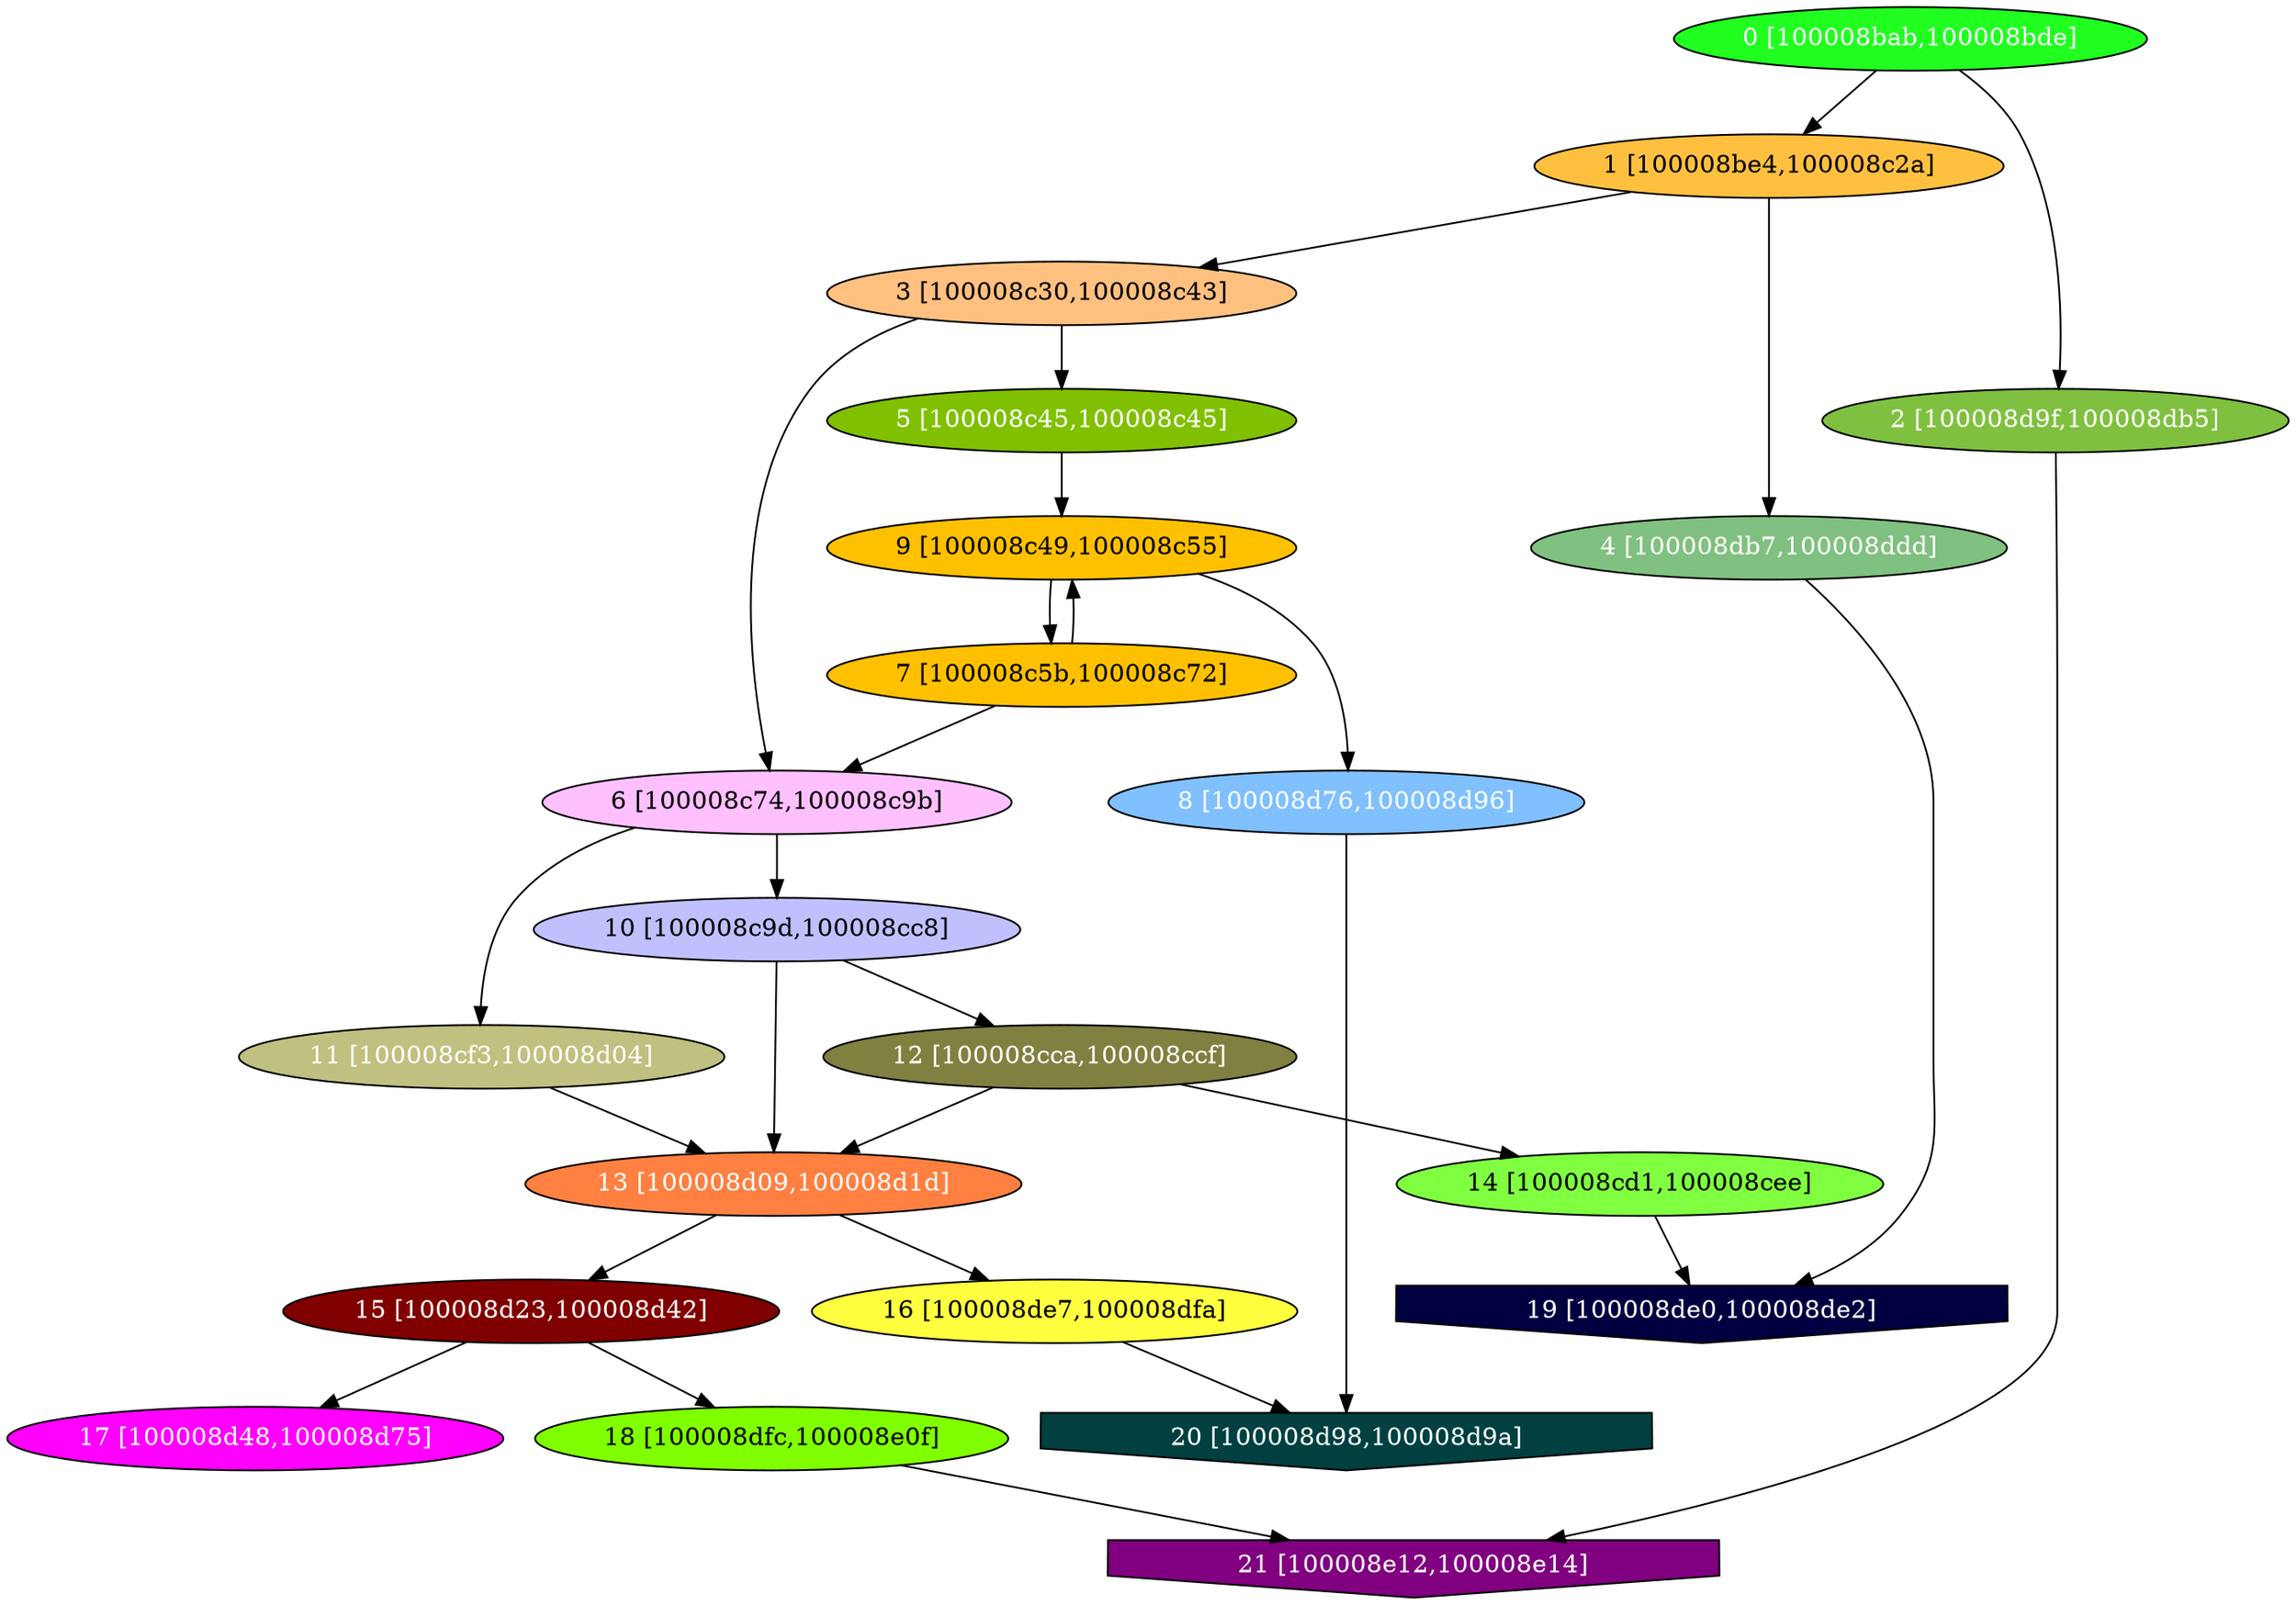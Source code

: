 diGraph tar{
	tar_0  [style=filled fillcolor="#20FF20" fontcolor="#ffffff" shape=oval label="0 [100008bab,100008bde]"]
	tar_1  [style=filled fillcolor="#FFC040" fontcolor="#000000" shape=oval label="1 [100008be4,100008c2a]"]
	tar_2  [style=filled fillcolor="#80C040" fontcolor="#ffffff" shape=oval label="2 [100008d9f,100008db5]"]
	tar_3  [style=filled fillcolor="#FFC080" fontcolor="#000000" shape=oval label="3 [100008c30,100008c43]"]
	tar_4  [style=filled fillcolor="#80C080" fontcolor="#ffffff" shape=oval label="4 [100008db7,100008ddd]"]
	tar_5  [style=filled fillcolor="#80C000" fontcolor="#ffffff" shape=oval label="5 [100008c45,100008c45]"]
	tar_6  [style=filled fillcolor="#FFC0FF" fontcolor="#000000" shape=oval label="6 [100008c74,100008c9b]"]
	tar_7  [style=filled fillcolor="#FFC000" fontcolor="#000000" shape=oval label="7 [100008c5b,100008c72]"]
	tar_8  [style=filled fillcolor="#80C0FF" fontcolor="#ffffff" shape=oval label="8 [100008d76,100008d96]"]
	tar_9  [style=filled fillcolor="#FFC000" fontcolor="#000000" shape=oval label="9 [100008c49,100008c55]"]
	tar_a  [style=filled fillcolor="#C0C0FF" fontcolor="#000000" shape=oval label="10 [100008c9d,100008cc8]"]
	tar_b  [style=filled fillcolor="#C0C080" fontcolor="#ffffff" shape=oval label="11 [100008cf3,100008d04]"]
	tar_c  [style=filled fillcolor="#808040" fontcolor="#ffffff" shape=oval label="12 [100008cca,100008ccf]"]
	tar_d  [style=filled fillcolor="#FF8040" fontcolor="#ffffff" shape=oval label="13 [100008d09,100008d1d]"]
	tar_e  [style=filled fillcolor="#80FF40" fontcolor="#000000" shape=oval label="14 [100008cd1,100008cee]"]
	tar_f  [style=filled fillcolor="#800000" fontcolor="#ffffff" shape=oval label="15 [100008d23,100008d42]"]
	tar_10  [style=filled fillcolor="#FFFF40" fontcolor="#000000" shape=oval label="16 [100008de7,100008dfa]"]
	tar_11  [style=filled fillcolor="#FF00FF" fontcolor="#ffffff" shape=oval label="17 [100008d48,100008d75]"]
	tar_12  [style=filled fillcolor="#80FF00" fontcolor="#000000" shape=oval label="18 [100008dfc,100008e0f]"]
	tar_13  [style=filled fillcolor="#000040" fontcolor="#ffffff" shape=invhouse label="19 [100008de0,100008de2]"]
	tar_14  [style=filled fillcolor="#004040" fontcolor="#ffffff" shape=invhouse label="20 [100008d98,100008d9a]"]
	tar_15  [style=filled fillcolor="#800080" fontcolor="#ffffff" shape=invhouse label="21 [100008e12,100008e14]"]

	tar_0 -> tar_1
	tar_0 -> tar_2
	tar_1 -> tar_3
	tar_1 -> tar_4
	tar_2 -> tar_15
	tar_3 -> tar_5
	tar_3 -> tar_6
	tar_4 -> tar_13
	tar_5 -> tar_9
	tar_6 -> tar_a
	tar_6 -> tar_b
	tar_7 -> tar_6
	tar_7 -> tar_9
	tar_8 -> tar_14
	tar_9 -> tar_7
	tar_9 -> tar_8
	tar_a -> tar_c
	tar_a -> tar_d
	tar_b -> tar_d
	tar_c -> tar_d
	tar_c -> tar_e
	tar_d -> tar_f
	tar_d -> tar_10
	tar_e -> tar_13
	tar_f -> tar_11
	tar_f -> tar_12
	tar_10 -> tar_14
	tar_12 -> tar_15
}